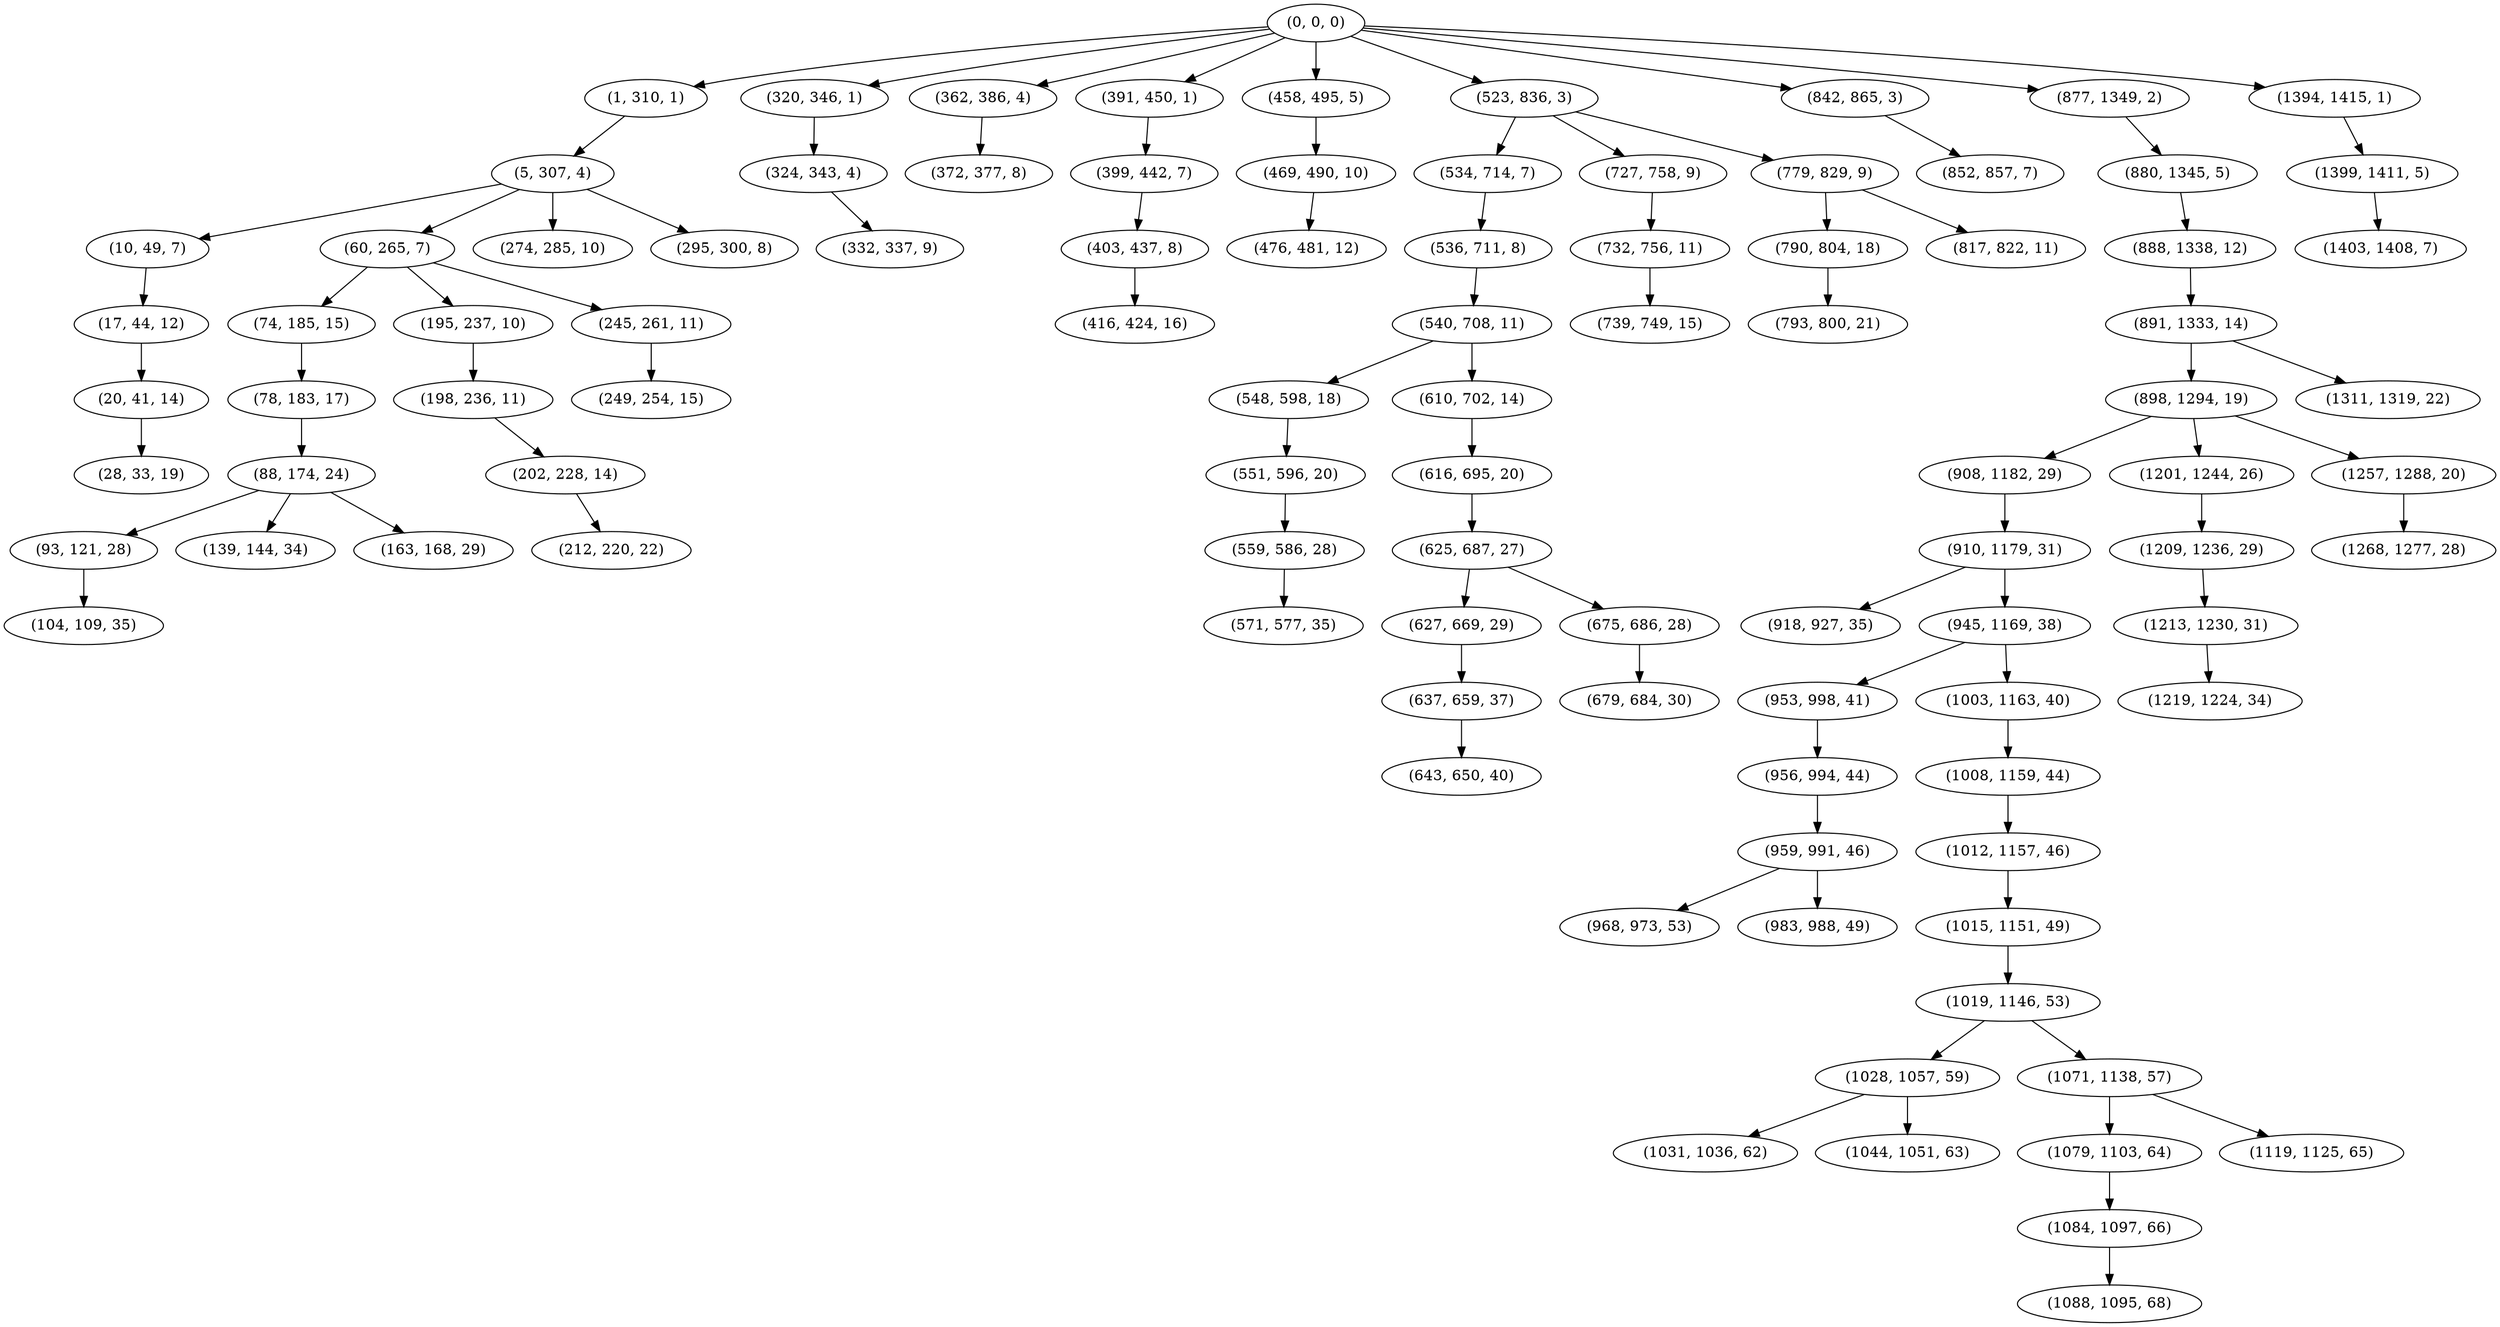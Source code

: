 digraph tree {
    "(0, 0, 0)";
    "(1, 310, 1)";
    "(5, 307, 4)";
    "(10, 49, 7)";
    "(17, 44, 12)";
    "(20, 41, 14)";
    "(28, 33, 19)";
    "(60, 265, 7)";
    "(74, 185, 15)";
    "(78, 183, 17)";
    "(88, 174, 24)";
    "(93, 121, 28)";
    "(104, 109, 35)";
    "(139, 144, 34)";
    "(163, 168, 29)";
    "(195, 237, 10)";
    "(198, 236, 11)";
    "(202, 228, 14)";
    "(212, 220, 22)";
    "(245, 261, 11)";
    "(249, 254, 15)";
    "(274, 285, 10)";
    "(295, 300, 8)";
    "(320, 346, 1)";
    "(324, 343, 4)";
    "(332, 337, 9)";
    "(362, 386, 4)";
    "(372, 377, 8)";
    "(391, 450, 1)";
    "(399, 442, 7)";
    "(403, 437, 8)";
    "(416, 424, 16)";
    "(458, 495, 5)";
    "(469, 490, 10)";
    "(476, 481, 12)";
    "(523, 836, 3)";
    "(534, 714, 7)";
    "(536, 711, 8)";
    "(540, 708, 11)";
    "(548, 598, 18)";
    "(551, 596, 20)";
    "(559, 586, 28)";
    "(571, 577, 35)";
    "(610, 702, 14)";
    "(616, 695, 20)";
    "(625, 687, 27)";
    "(627, 669, 29)";
    "(637, 659, 37)";
    "(643, 650, 40)";
    "(675, 686, 28)";
    "(679, 684, 30)";
    "(727, 758, 9)";
    "(732, 756, 11)";
    "(739, 749, 15)";
    "(779, 829, 9)";
    "(790, 804, 18)";
    "(793, 800, 21)";
    "(817, 822, 11)";
    "(842, 865, 3)";
    "(852, 857, 7)";
    "(877, 1349, 2)";
    "(880, 1345, 5)";
    "(888, 1338, 12)";
    "(891, 1333, 14)";
    "(898, 1294, 19)";
    "(908, 1182, 29)";
    "(910, 1179, 31)";
    "(918, 927, 35)";
    "(945, 1169, 38)";
    "(953, 998, 41)";
    "(956, 994, 44)";
    "(959, 991, 46)";
    "(968, 973, 53)";
    "(983, 988, 49)";
    "(1003, 1163, 40)";
    "(1008, 1159, 44)";
    "(1012, 1157, 46)";
    "(1015, 1151, 49)";
    "(1019, 1146, 53)";
    "(1028, 1057, 59)";
    "(1031, 1036, 62)";
    "(1044, 1051, 63)";
    "(1071, 1138, 57)";
    "(1079, 1103, 64)";
    "(1084, 1097, 66)";
    "(1088, 1095, 68)";
    "(1119, 1125, 65)";
    "(1201, 1244, 26)";
    "(1209, 1236, 29)";
    "(1213, 1230, 31)";
    "(1219, 1224, 34)";
    "(1257, 1288, 20)";
    "(1268, 1277, 28)";
    "(1311, 1319, 22)";
    "(1394, 1415, 1)";
    "(1399, 1411, 5)";
    "(1403, 1408, 7)";
    "(0, 0, 0)" -> "(1, 310, 1)";
    "(0, 0, 0)" -> "(320, 346, 1)";
    "(0, 0, 0)" -> "(362, 386, 4)";
    "(0, 0, 0)" -> "(391, 450, 1)";
    "(0, 0, 0)" -> "(458, 495, 5)";
    "(0, 0, 0)" -> "(523, 836, 3)";
    "(0, 0, 0)" -> "(842, 865, 3)";
    "(0, 0, 0)" -> "(877, 1349, 2)";
    "(0, 0, 0)" -> "(1394, 1415, 1)";
    "(1, 310, 1)" -> "(5, 307, 4)";
    "(5, 307, 4)" -> "(10, 49, 7)";
    "(5, 307, 4)" -> "(60, 265, 7)";
    "(5, 307, 4)" -> "(274, 285, 10)";
    "(5, 307, 4)" -> "(295, 300, 8)";
    "(10, 49, 7)" -> "(17, 44, 12)";
    "(17, 44, 12)" -> "(20, 41, 14)";
    "(20, 41, 14)" -> "(28, 33, 19)";
    "(60, 265, 7)" -> "(74, 185, 15)";
    "(60, 265, 7)" -> "(195, 237, 10)";
    "(60, 265, 7)" -> "(245, 261, 11)";
    "(74, 185, 15)" -> "(78, 183, 17)";
    "(78, 183, 17)" -> "(88, 174, 24)";
    "(88, 174, 24)" -> "(93, 121, 28)";
    "(88, 174, 24)" -> "(139, 144, 34)";
    "(88, 174, 24)" -> "(163, 168, 29)";
    "(93, 121, 28)" -> "(104, 109, 35)";
    "(195, 237, 10)" -> "(198, 236, 11)";
    "(198, 236, 11)" -> "(202, 228, 14)";
    "(202, 228, 14)" -> "(212, 220, 22)";
    "(245, 261, 11)" -> "(249, 254, 15)";
    "(320, 346, 1)" -> "(324, 343, 4)";
    "(324, 343, 4)" -> "(332, 337, 9)";
    "(362, 386, 4)" -> "(372, 377, 8)";
    "(391, 450, 1)" -> "(399, 442, 7)";
    "(399, 442, 7)" -> "(403, 437, 8)";
    "(403, 437, 8)" -> "(416, 424, 16)";
    "(458, 495, 5)" -> "(469, 490, 10)";
    "(469, 490, 10)" -> "(476, 481, 12)";
    "(523, 836, 3)" -> "(534, 714, 7)";
    "(523, 836, 3)" -> "(727, 758, 9)";
    "(523, 836, 3)" -> "(779, 829, 9)";
    "(534, 714, 7)" -> "(536, 711, 8)";
    "(536, 711, 8)" -> "(540, 708, 11)";
    "(540, 708, 11)" -> "(548, 598, 18)";
    "(540, 708, 11)" -> "(610, 702, 14)";
    "(548, 598, 18)" -> "(551, 596, 20)";
    "(551, 596, 20)" -> "(559, 586, 28)";
    "(559, 586, 28)" -> "(571, 577, 35)";
    "(610, 702, 14)" -> "(616, 695, 20)";
    "(616, 695, 20)" -> "(625, 687, 27)";
    "(625, 687, 27)" -> "(627, 669, 29)";
    "(625, 687, 27)" -> "(675, 686, 28)";
    "(627, 669, 29)" -> "(637, 659, 37)";
    "(637, 659, 37)" -> "(643, 650, 40)";
    "(675, 686, 28)" -> "(679, 684, 30)";
    "(727, 758, 9)" -> "(732, 756, 11)";
    "(732, 756, 11)" -> "(739, 749, 15)";
    "(779, 829, 9)" -> "(790, 804, 18)";
    "(779, 829, 9)" -> "(817, 822, 11)";
    "(790, 804, 18)" -> "(793, 800, 21)";
    "(842, 865, 3)" -> "(852, 857, 7)";
    "(877, 1349, 2)" -> "(880, 1345, 5)";
    "(880, 1345, 5)" -> "(888, 1338, 12)";
    "(888, 1338, 12)" -> "(891, 1333, 14)";
    "(891, 1333, 14)" -> "(898, 1294, 19)";
    "(891, 1333, 14)" -> "(1311, 1319, 22)";
    "(898, 1294, 19)" -> "(908, 1182, 29)";
    "(898, 1294, 19)" -> "(1201, 1244, 26)";
    "(898, 1294, 19)" -> "(1257, 1288, 20)";
    "(908, 1182, 29)" -> "(910, 1179, 31)";
    "(910, 1179, 31)" -> "(918, 927, 35)";
    "(910, 1179, 31)" -> "(945, 1169, 38)";
    "(945, 1169, 38)" -> "(953, 998, 41)";
    "(945, 1169, 38)" -> "(1003, 1163, 40)";
    "(953, 998, 41)" -> "(956, 994, 44)";
    "(956, 994, 44)" -> "(959, 991, 46)";
    "(959, 991, 46)" -> "(968, 973, 53)";
    "(959, 991, 46)" -> "(983, 988, 49)";
    "(1003, 1163, 40)" -> "(1008, 1159, 44)";
    "(1008, 1159, 44)" -> "(1012, 1157, 46)";
    "(1012, 1157, 46)" -> "(1015, 1151, 49)";
    "(1015, 1151, 49)" -> "(1019, 1146, 53)";
    "(1019, 1146, 53)" -> "(1028, 1057, 59)";
    "(1019, 1146, 53)" -> "(1071, 1138, 57)";
    "(1028, 1057, 59)" -> "(1031, 1036, 62)";
    "(1028, 1057, 59)" -> "(1044, 1051, 63)";
    "(1071, 1138, 57)" -> "(1079, 1103, 64)";
    "(1071, 1138, 57)" -> "(1119, 1125, 65)";
    "(1079, 1103, 64)" -> "(1084, 1097, 66)";
    "(1084, 1097, 66)" -> "(1088, 1095, 68)";
    "(1201, 1244, 26)" -> "(1209, 1236, 29)";
    "(1209, 1236, 29)" -> "(1213, 1230, 31)";
    "(1213, 1230, 31)" -> "(1219, 1224, 34)";
    "(1257, 1288, 20)" -> "(1268, 1277, 28)";
    "(1394, 1415, 1)" -> "(1399, 1411, 5)";
    "(1399, 1411, 5)" -> "(1403, 1408, 7)";
}
